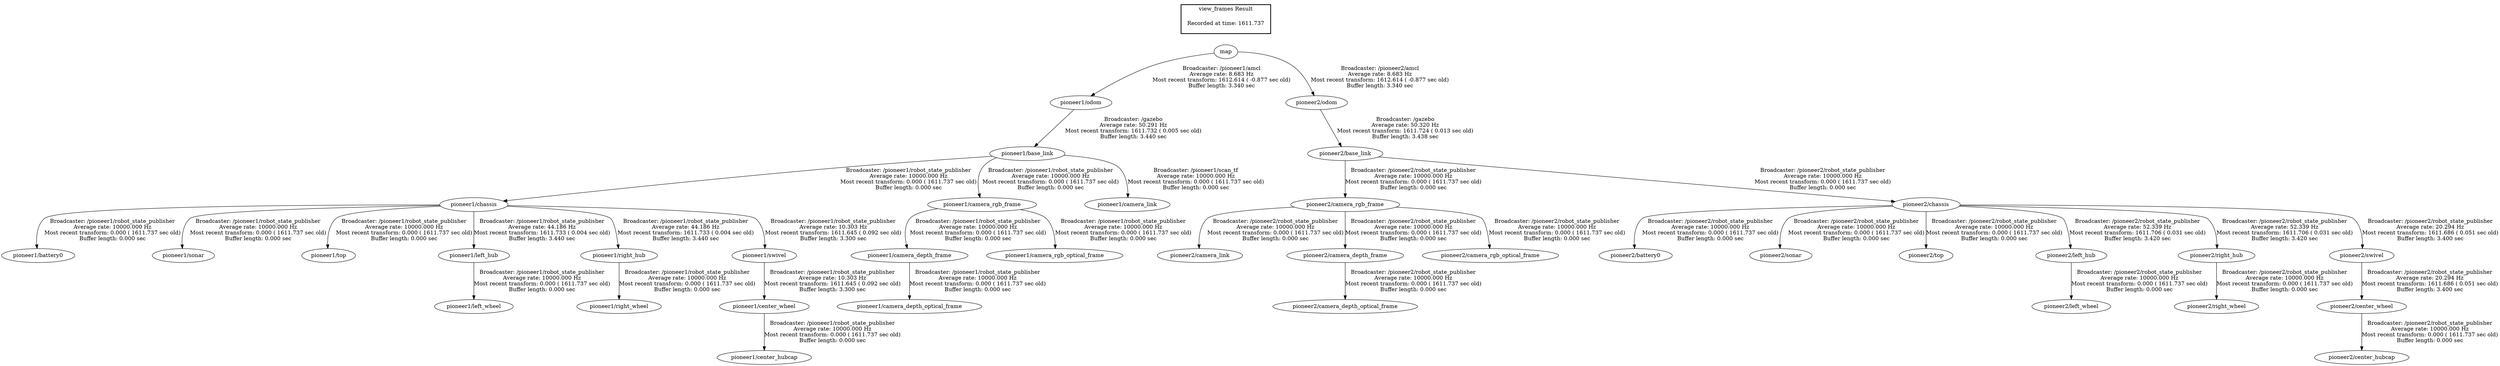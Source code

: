 digraph G {
"pioneer1/base_link" -> "pioneer1/chassis"[label="Broadcaster: /pioneer1/robot_state_publisher\nAverage rate: 10000.000 Hz\nMost recent transform: 0.000 ( 1611.737 sec old)\nBuffer length: 0.000 sec\n"];
"pioneer1/odom" -> "pioneer1/base_link"[label="Broadcaster: /gazebo\nAverage rate: 50.291 Hz\nMost recent transform: 1611.732 ( 0.005 sec old)\nBuffer length: 3.440 sec\n"];
"pioneer1/camera_rgb_frame" -> "pioneer1/camera_depth_frame"[label="Broadcaster: /pioneer1/robot_state_publisher\nAverage rate: 10000.000 Hz\nMost recent transform: 0.000 ( 1611.737 sec old)\nBuffer length: 0.000 sec\n"];
"pioneer1/base_link" -> "pioneer1/camera_rgb_frame"[label="Broadcaster: /pioneer1/robot_state_publisher\nAverage rate: 10000.000 Hz\nMost recent transform: 0.000 ( 1611.737 sec old)\nBuffer length: 0.000 sec\n"];
"pioneer1/camera_depth_frame" -> "pioneer1/camera_depth_optical_frame"[label="Broadcaster: /pioneer1/robot_state_publisher\nAverage rate: 10000.000 Hz\nMost recent transform: 0.000 ( 1611.737 sec old)\nBuffer length: 0.000 sec\n"];
"pioneer1/base_link" -> "pioneer1/camera_link"[label="Broadcaster: /pioneer1/scan_tf\nAverage rate: 10000.000 Hz\nMost recent transform: 0.000 ( 1611.737 sec old)\nBuffer length: 0.000 sec\n"];
"pioneer1/camera_rgb_frame" -> "pioneer1/camera_rgb_optical_frame"[label="Broadcaster: /pioneer1/robot_state_publisher\nAverage rate: 10000.000 Hz\nMost recent transform: 0.000 ( 1611.737 sec old)\nBuffer length: 0.000 sec\n"];
"pioneer1/chassis" -> "pioneer1/battery0"[label="Broadcaster: /pioneer1/robot_state_publisher\nAverage rate: 10000.000 Hz\nMost recent transform: 0.000 ( 1611.737 sec old)\nBuffer length: 0.000 sec\n"];
"pioneer1/chassis" -> "pioneer1/sonar"[label="Broadcaster: /pioneer1/robot_state_publisher\nAverage rate: 10000.000 Hz\nMost recent transform: 0.000 ( 1611.737 sec old)\nBuffer length: 0.000 sec\n"];
"pioneer1/chassis" -> "pioneer1/top"[label="Broadcaster: /pioneer1/robot_state_publisher\nAverage rate: 10000.000 Hz\nMost recent transform: 0.000 ( 1611.737 sec old)\nBuffer length: 0.000 sec\n"];
"pioneer1/left_hub" -> "pioneer1/left_wheel"[label="Broadcaster: /pioneer1/robot_state_publisher\nAverage rate: 10000.000 Hz\nMost recent transform: 0.000 ( 1611.737 sec old)\nBuffer length: 0.000 sec\n"];
"pioneer1/chassis" -> "pioneer1/left_hub"[label="Broadcaster: /pioneer1/robot_state_publisher\nAverage rate: 44.186 Hz\nMost recent transform: 1611.733 ( 0.004 sec old)\nBuffer length: 3.440 sec\n"];
"pioneer1/right_hub" -> "pioneer1/right_wheel"[label="Broadcaster: /pioneer1/robot_state_publisher\nAverage rate: 10000.000 Hz\nMost recent transform: 0.000 ( 1611.737 sec old)\nBuffer length: 0.000 sec\n"];
"pioneer1/chassis" -> "pioneer1/right_hub"[label="Broadcaster: /pioneer1/robot_state_publisher\nAverage rate: 44.186 Hz\nMost recent transform: 1611.733 ( 0.004 sec old)\nBuffer length: 3.440 sec\n"];
"pioneer1/center_wheel" -> "pioneer1/center_hubcap"[label="Broadcaster: /pioneer1/robot_state_publisher\nAverage rate: 10000.000 Hz\nMost recent transform: 0.000 ( 1611.737 sec old)\nBuffer length: 0.000 sec\n"];
"pioneer1/swivel" -> "pioneer1/center_wheel"[label="Broadcaster: /pioneer1/robot_state_publisher\nAverage rate: 10.303 Hz\nMost recent transform: 1611.645 ( 0.092 sec old)\nBuffer length: 3.300 sec\n"];
"pioneer2/camera_rgb_frame" -> "pioneer2/camera_link"[label="Broadcaster: /pioneer2/robot_state_publisher\nAverage rate: 10000.000 Hz\nMost recent transform: 0.000 ( 1611.737 sec old)\nBuffer length: 0.000 sec\n"];
"pioneer2/odom" -> "pioneer2/base_link"[label="Broadcaster: /gazebo\nAverage rate: 50.320 Hz\nMost recent transform: 1611.724 ( 0.013 sec old)\nBuffer length: 3.438 sec\n"];
"pioneer2/base_link" -> "pioneer2/chassis"[label="Broadcaster: /pioneer2/robot_state_publisher\nAverage rate: 10000.000 Hz\nMost recent transform: 0.000 ( 1611.737 sec old)\nBuffer length: 0.000 sec\n"];
"pioneer2/camera_rgb_frame" -> "pioneer2/camera_depth_frame"[label="Broadcaster: /pioneer2/robot_state_publisher\nAverage rate: 10000.000 Hz\nMost recent transform: 0.000 ( 1611.737 sec old)\nBuffer length: 0.000 sec\n"];
"pioneer2/base_link" -> "pioneer2/camera_rgb_frame"[label="Broadcaster: /pioneer2/robot_state_publisher\nAverage rate: 10000.000 Hz\nMost recent transform: 0.000 ( 1611.737 sec old)\nBuffer length: 0.000 sec\n"];
"pioneer2/camera_depth_frame" -> "pioneer2/camera_depth_optical_frame"[label="Broadcaster: /pioneer2/robot_state_publisher\nAverage rate: 10000.000 Hz\nMost recent transform: 0.000 ( 1611.737 sec old)\nBuffer length: 0.000 sec\n"];
"pioneer2/camera_rgb_frame" -> "pioneer2/camera_rgb_optical_frame"[label="Broadcaster: /pioneer2/robot_state_publisher\nAverage rate: 10000.000 Hz\nMost recent transform: 0.000 ( 1611.737 sec old)\nBuffer length: 0.000 sec\n"];
"pioneer2/chassis" -> "pioneer2/battery0"[label="Broadcaster: /pioneer2/robot_state_publisher\nAverage rate: 10000.000 Hz\nMost recent transform: 0.000 ( 1611.737 sec old)\nBuffer length: 0.000 sec\n"];
"pioneer2/chassis" -> "pioneer2/sonar"[label="Broadcaster: /pioneer2/robot_state_publisher\nAverage rate: 10000.000 Hz\nMost recent transform: 0.000 ( 1611.737 sec old)\nBuffer length: 0.000 sec\n"];
"pioneer2/chassis" -> "pioneer2/top"[label="Broadcaster: /pioneer2/robot_state_publisher\nAverage rate: 10000.000 Hz\nMost recent transform: 0.000 ( 1611.737 sec old)\nBuffer length: 0.000 sec\n"];
"pioneer2/left_hub" -> "pioneer2/left_wheel"[label="Broadcaster: /pioneer2/robot_state_publisher\nAverage rate: 10000.000 Hz\nMost recent transform: 0.000 ( 1611.737 sec old)\nBuffer length: 0.000 sec\n"];
"pioneer2/chassis" -> "pioneer2/left_hub"[label="Broadcaster: /pioneer2/robot_state_publisher\nAverage rate: 52.339 Hz\nMost recent transform: 1611.706 ( 0.031 sec old)\nBuffer length: 3.420 sec\n"];
"pioneer2/right_hub" -> "pioneer2/right_wheel"[label="Broadcaster: /pioneer2/robot_state_publisher\nAverage rate: 10000.000 Hz\nMost recent transform: 0.000 ( 1611.737 sec old)\nBuffer length: 0.000 sec\n"];
"pioneer2/chassis" -> "pioneer2/right_hub"[label="Broadcaster: /pioneer2/robot_state_publisher\nAverage rate: 52.339 Hz\nMost recent transform: 1611.706 ( 0.031 sec old)\nBuffer length: 3.420 sec\n"];
"pioneer2/center_wheel" -> "pioneer2/center_hubcap"[label="Broadcaster: /pioneer2/robot_state_publisher\nAverage rate: 10000.000 Hz\nMost recent transform: 0.000 ( 1611.737 sec old)\nBuffer length: 0.000 sec\n"];
"pioneer2/swivel" -> "pioneer2/center_wheel"[label="Broadcaster: /pioneer2/robot_state_publisher\nAverage rate: 20.294 Hz\nMost recent transform: 1611.686 ( 0.051 sec old)\nBuffer length: 3.400 sec\n"];
"pioneer2/chassis" -> "pioneer2/swivel"[label="Broadcaster: /pioneer2/robot_state_publisher\nAverage rate: 20.294 Hz\nMost recent transform: 1611.686 ( 0.051 sec old)\nBuffer length: 3.400 sec\n"];
"map" -> "pioneer2/odom"[label="Broadcaster: /pioneer2/amcl\nAverage rate: 8.683 Hz\nMost recent transform: 1612.614 ( -0.877 sec old)\nBuffer length: 3.340 sec\n"];
"map" -> "pioneer1/odom"[label="Broadcaster: /pioneer1/amcl\nAverage rate: 8.683 Hz\nMost recent transform: 1612.614 ( -0.877 sec old)\nBuffer length: 3.340 sec\n"];
"pioneer1/chassis" -> "pioneer1/swivel"[label="Broadcaster: /pioneer1/robot_state_publisher\nAverage rate: 10.303 Hz\nMost recent transform: 1611.645 ( 0.092 sec old)\nBuffer length: 3.300 sec\n"];
edge [style=invis];
 subgraph cluster_legend { style=bold; color=black; label ="view_frames Result";
"Recorded at time: 1611.737"[ shape=plaintext ] ;
 }->"map";
}